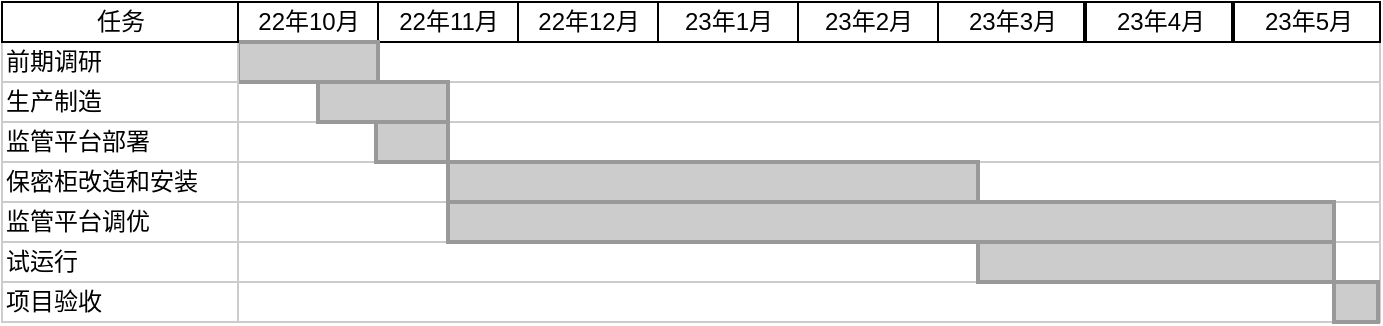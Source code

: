 <mxfile version="21.3.2" type="github">
  <diagram name="Page-1" id="fc2ac565-0d4e-3f0d-88b0-a54af1634ed7">
    <mxGraphModel dx="2026" dy="1115" grid="1" gridSize="1" guides="1" tooltips="1" connect="0" arrows="1" fold="1" page="1" pageScale="1.5" pageWidth="1169" pageHeight="827" background="none" math="0" shadow="0">
      <root>
        <mxCell id="0" style=";html=1;" />
        <mxCell id="1" style=";html=1;" parent="0" />
        <mxCell id="67c90442a009f359-291" value="" style="align=left;strokeColor=#CCCCCC;html=1;" parent="1" vertex="1">
          <mxGeometry x="617" y="150" width="571" height="20" as="geometry" />
        </mxCell>
        <mxCell id="4" value="22年10月" style="strokeWidth=1;fontStyle=0;html=1;" parent="1" vertex="1">
          <mxGeometry x="617" y="130" width="70" height="20" as="geometry" />
        </mxCell>
        <mxCell id="67c90442a009f359-278" value="22年11月" style="strokeWidth=1;fontStyle=0;html=1;" parent="1" vertex="1">
          <mxGeometry x="687" y="130" width="70" height="20" as="geometry" />
        </mxCell>
        <mxCell id="67c90442a009f359-279" value="22年12月" style="strokeWidth=1;fontStyle=0;html=1;" parent="1" vertex="1">
          <mxGeometry x="757" y="130" width="70" height="20" as="geometry" />
        </mxCell>
        <mxCell id="67c90442a009f359-280" value="23年1月" style="strokeWidth=1;fontStyle=0;html=1;" parent="1" vertex="1">
          <mxGeometry x="827" y="130" width="70" height="20" as="geometry" />
        </mxCell>
        <mxCell id="67c90442a009f359-281" value="23年2月" style="strokeWidth=1;fontStyle=0;html=1;" parent="1" vertex="1">
          <mxGeometry x="897" y="130" width="70" height="20" as="geometry" />
        </mxCell>
        <mxCell id="67c90442a009f359-282" value="23年3月" style="strokeWidth=1;fontStyle=0;html=1;" parent="1" vertex="1">
          <mxGeometry x="967" y="130" width="73" height="20" as="geometry" />
        </mxCell>
        <mxCell id="67c90442a009f359-292" value="" style="align=left;strokeColor=#CCCCCC;html=1;" parent="1" vertex="1">
          <mxGeometry x="617" y="170" width="571" height="20" as="geometry" />
        </mxCell>
        <mxCell id="67c90442a009f359-293" value="" style="align=left;strokeColor=#CCCCCC;html=1;" parent="1" vertex="1">
          <mxGeometry x="617" y="190" width="571" height="20" as="geometry" />
        </mxCell>
        <mxCell id="67c90442a009f359-294" value="" style="align=left;strokeColor=#CCCCCC;html=1;" parent="1" vertex="1">
          <mxGeometry x="617" y="210" width="571" height="20" as="geometry" />
        </mxCell>
        <mxCell id="67c90442a009f359-295" value="" style="align=left;strokeColor=#CCCCCC;html=1;" parent="1" vertex="1">
          <mxGeometry x="617" y="230" width="571" height="20" as="geometry" />
        </mxCell>
        <mxCell id="67c90442a009f359-296" value="" style="align=left;strokeColor=#CCCCCC;html=1;" parent="1" vertex="1">
          <mxGeometry x="617" y="250" width="571" height="20" as="geometry" />
        </mxCell>
        <mxCell id="67c90442a009f359-297" value="" style="align=left;strokeColor=#CCCCCC;html=1;" parent="1" vertex="1">
          <mxGeometry x="617" y="270" width="571" height="20" as="geometry" />
        </mxCell>
        <mxCell id="67c90442a009f359-299" value="" style="whiteSpace=wrap;html=1;strokeWidth=2;fillColor=#CCCCCC;gradientColor=none;fontSize=14;align=center;strokeColor=#999999;" parent="1" vertex="1">
          <mxGeometry x="617" y="150" width="70" height="20" as="geometry" />
        </mxCell>
        <mxCell id="67c90442a009f359-300" value="" style="whiteSpace=wrap;html=1;strokeWidth=2;fillColor=#CCCCCC;gradientColor=none;fontSize=14;align=center;strokeColor=#999999;" parent="1" vertex="1">
          <mxGeometry x="657" y="170" width="65" height="20" as="geometry" />
        </mxCell>
        <mxCell id="67c90442a009f359-301" value="" style="whiteSpace=wrap;html=1;strokeWidth=2;fillColor=#CCCCCC;gradientColor=none;fontSize=14;align=center;strokeColor=#999999;" parent="1" vertex="1">
          <mxGeometry x="686" y="190" width="36" height="20" as="geometry" />
        </mxCell>
        <mxCell id="67c90442a009f359-302" value="" style="whiteSpace=wrap;html=1;strokeWidth=2;fillColor=#CCCCCC;gradientColor=none;fontSize=14;align=center;strokeColor=#999999;" parent="1" vertex="1">
          <mxGeometry x="722" y="210" width="265" height="20" as="geometry" />
        </mxCell>
        <mxCell id="67c90442a009f359-303" value="" style="whiteSpace=wrap;html=1;strokeWidth=2;fillColor=#CCCCCC;gradientColor=none;fontSize=14;align=center;strokeColor=#999999;" parent="1" vertex="1">
          <mxGeometry x="722" y="230" width="443" height="20" as="geometry" />
        </mxCell>
        <mxCell id="67c90442a009f359-304" value="" style="whiteSpace=wrap;html=1;strokeWidth=2;fillColor=#CCCCCC;gradientColor=none;fontSize=14;align=center;strokeColor=#999999;" parent="1" vertex="1">
          <mxGeometry x="987" y="250" width="178" height="20" as="geometry" />
        </mxCell>
        <mxCell id="67c90442a009f359-305" value="" style="whiteSpace=wrap;html=1;strokeWidth=2;fillColor=#CCCCCC;gradientColor=none;fontSize=14;align=center;strokeColor=#999999;" parent="1" vertex="1">
          <mxGeometry x="1165" y="270" width="22" height="20" as="geometry" />
        </mxCell>
        <mxCell id="fdnkuMGL8KdHcozLjigW-100" value="" style="group" parent="1" vertex="1" connectable="0">
          <mxGeometry x="499" y="130" width="118" height="160" as="geometry" />
        </mxCell>
        <mxCell id="75" value="前期调研" style="align=left;strokeColor=#CCCCCC;html=1;" parent="fdnkuMGL8KdHcozLjigW-100" vertex="1">
          <mxGeometry x="1.467e-13" y="20.0" width="118.0" height="20.0" as="geometry" />
        </mxCell>
        <mxCell id="80" value="生产制造" style="align=left;strokeColor=#CCCCCC;html=1;" parent="fdnkuMGL8KdHcozLjigW-100" vertex="1">
          <mxGeometry x="4.192e-14" y="40.0" width="118.0" height="20.0" as="geometry" />
        </mxCell>
        <mxCell id="85" value="监管平台部署" style="align=left;strokeColor=#CCCCCC;html=1;" parent="fdnkuMGL8KdHcozLjigW-100" vertex="1">
          <mxGeometry y="60.0" width="118.0" height="20.0" as="geometry" />
        </mxCell>
        <mxCell id="90" value="保密柜改造和安装" style="align=left;strokeColor=#CCCCCC;html=1;" parent="fdnkuMGL8KdHcozLjigW-100" vertex="1">
          <mxGeometry y="80.0" width="118.0" height="20.0" as="geometry" />
        </mxCell>
        <mxCell id="95" value="监管平台调优" style="align=left;strokeColor=#CCCCCC;html=1;" parent="fdnkuMGL8KdHcozLjigW-100" vertex="1">
          <mxGeometry x="2.725e-13" y="100.0" width="118.0" height="20.0" as="geometry" />
        </mxCell>
        <mxCell id="100" value="试运行" style="align=left;strokeColor=#CCCCCC;html=1;" parent="fdnkuMGL8KdHcozLjigW-100" vertex="1">
          <mxGeometry x="2.725e-13" y="120.0" width="118.0" height="20.0" as="geometry" />
        </mxCell>
        <mxCell id="2" value="任务" style="strokeWidth=1;fontStyle=0;html=1;" parent="fdnkuMGL8KdHcozLjigW-100" vertex="1">
          <mxGeometry x="4.192e-14" width="118.0" height="20.0" as="geometry" />
        </mxCell>
        <mxCell id="67c90442a009f359-289" value="项目验收" style="align=left;strokeColor=#CCCCCC;html=1;" parent="fdnkuMGL8KdHcozLjigW-100" vertex="1">
          <mxGeometry x="2.725e-13" y="140.0" width="118.0" height="20.0" as="geometry" />
        </mxCell>
        <mxCell id="feszfGXPLcxNfwhRaRjh-100" value="23年4月" style="strokeWidth=1;fontStyle=0;html=1;" parent="1" vertex="1">
          <mxGeometry x="1041" y="130" width="73" height="20" as="geometry" />
        </mxCell>
        <mxCell id="feszfGXPLcxNfwhRaRjh-101" value="23年5月" style="strokeWidth=1;fontStyle=0;html=1;" parent="1" vertex="1">
          <mxGeometry x="1115" y="130" width="73" height="20" as="geometry" />
        </mxCell>
      </root>
    </mxGraphModel>
  </diagram>
</mxfile>
